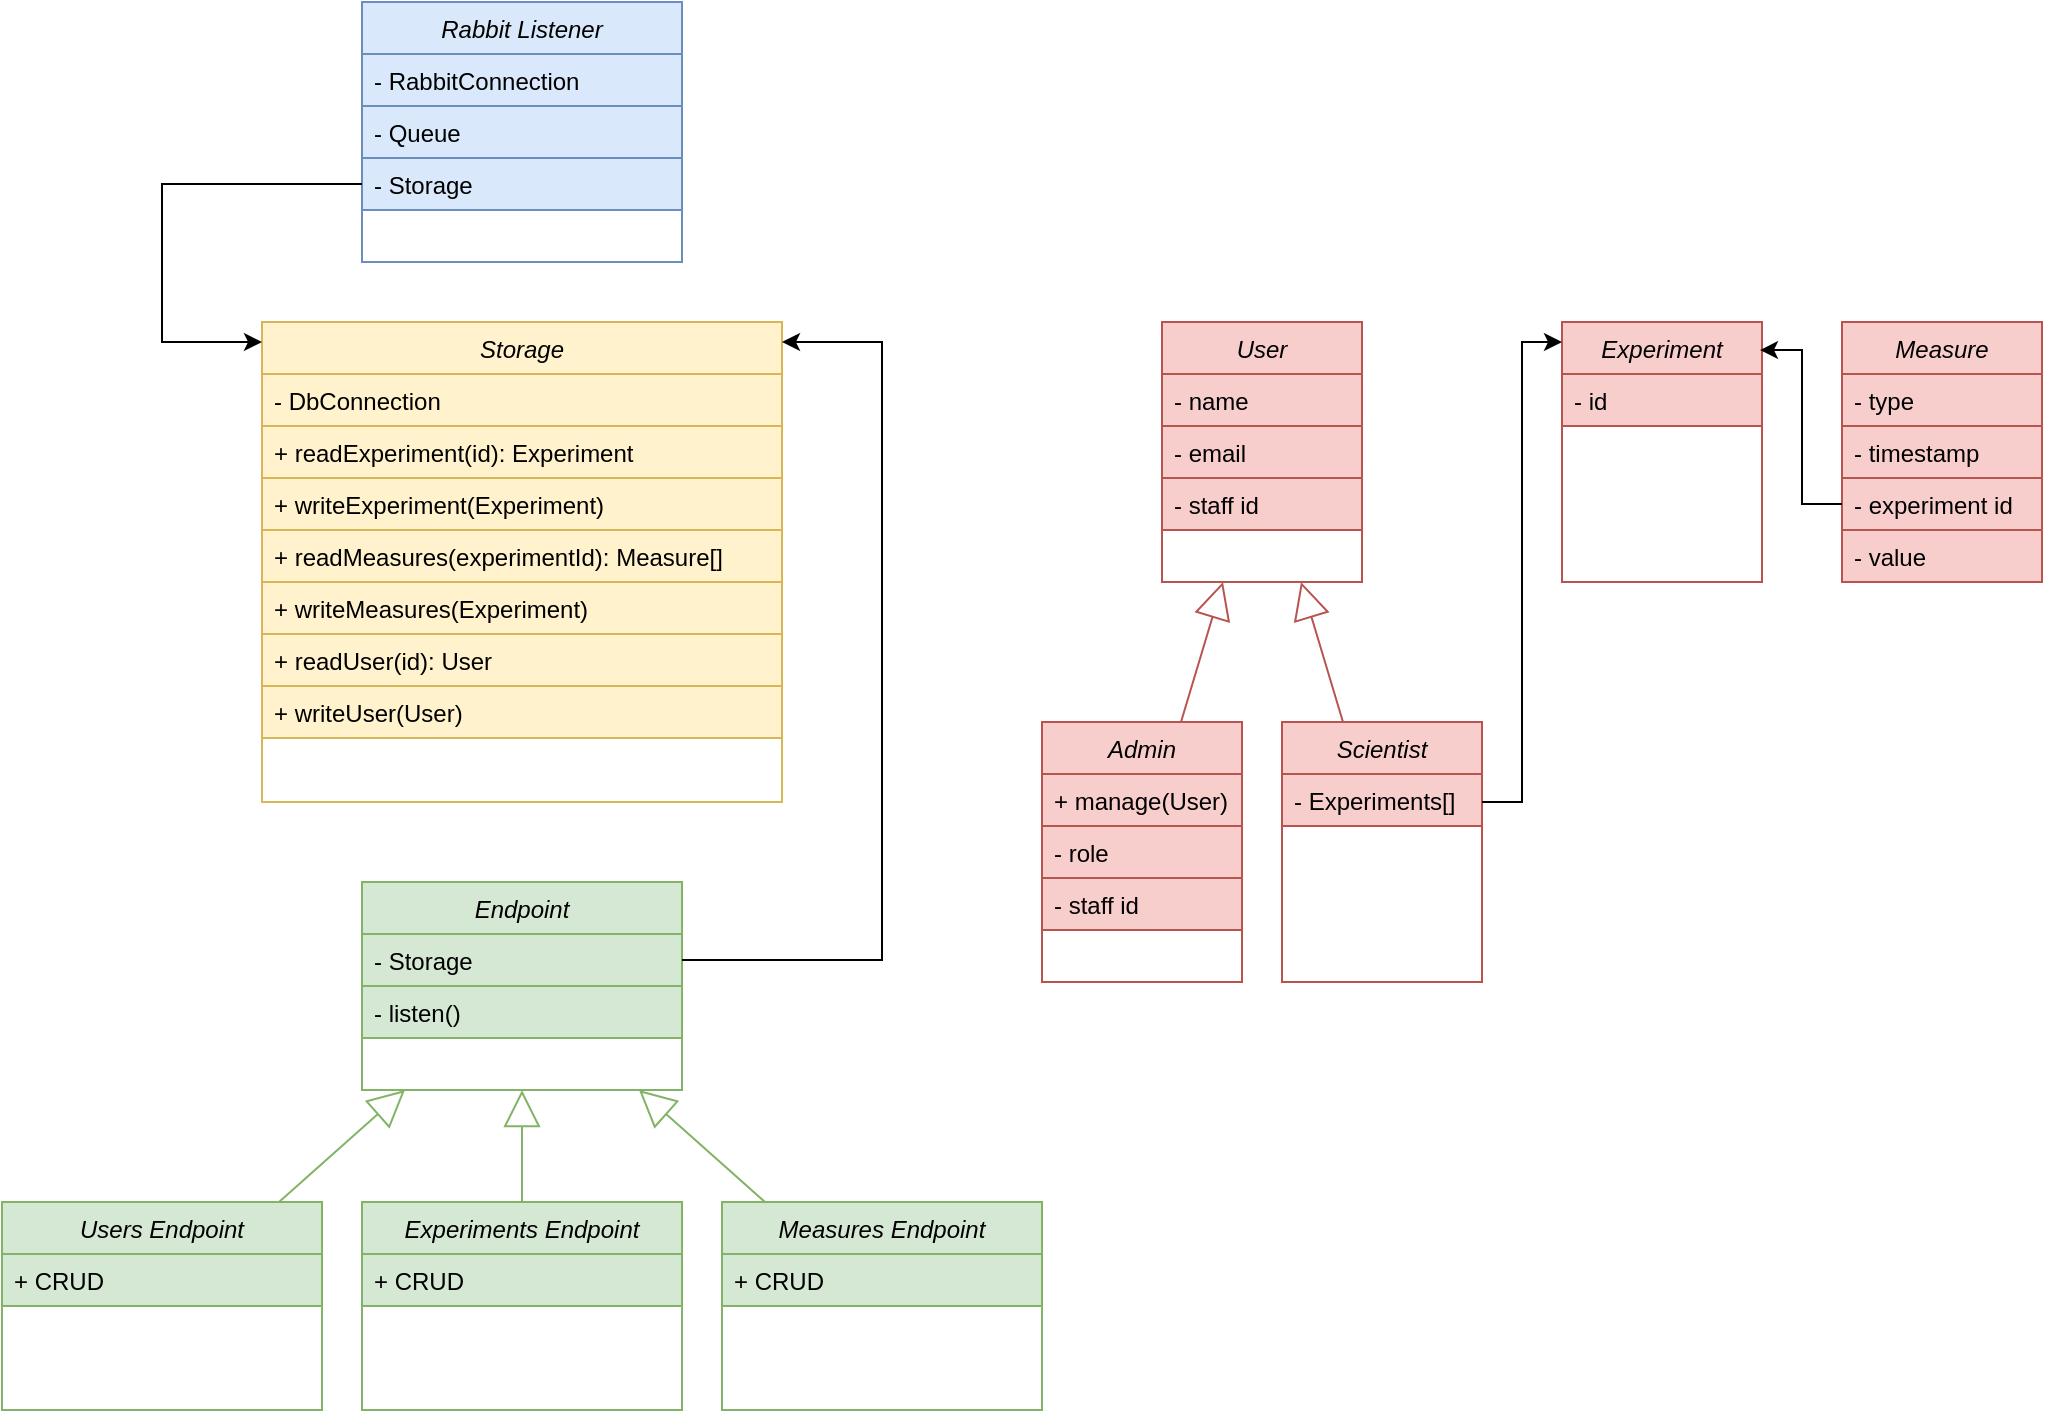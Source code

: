 <mxfile version="17.1.3" type="device"><diagram id="C5RBs43oDa-KdzZeNtuy" name="Page-1"><mxGraphModel dx="1019" dy="1816" grid="1" gridSize="10" guides="1" tooltips="1" connect="1" arrows="1" fold="1" page="1" pageScale="1" pageWidth="827" pageHeight="1169" math="0" shadow="0"><root><mxCell id="WIyWlLk6GJQsqaUBKTNV-0"/><mxCell id="WIyWlLk6GJQsqaUBKTNV-1" parent="WIyWlLk6GJQsqaUBKTNV-0"/><mxCell id="zkfFHV4jXpPFQw0GAbJ--0" value="Rabbit Listener" style="swimlane;fontStyle=2;align=center;verticalAlign=top;childLayout=stackLayout;horizontal=1;startSize=26;horizontalStack=0;resizeParent=1;resizeLast=0;collapsible=1;marginBottom=0;rounded=0;shadow=0;strokeWidth=1;fillColor=#dae8fc;strokeColor=#6c8ebf;" parent="WIyWlLk6GJQsqaUBKTNV-1" vertex="1"><mxGeometry x="300" y="-40" width="160" height="130" as="geometry"><mxRectangle x="230" y="140" width="160" height="26" as="alternateBounds"/></mxGeometry></mxCell><mxCell id="zkfFHV4jXpPFQw0GAbJ--1" value="- RabbitConnection" style="text;align=left;verticalAlign=top;spacingLeft=4;spacingRight=4;overflow=hidden;rotatable=0;points=[[0,0.5],[1,0.5]];portConstraint=eastwest;fillColor=#dae8fc;strokeColor=#6c8ebf;" parent="zkfFHV4jXpPFQw0GAbJ--0" vertex="1"><mxGeometry y="26" width="160" height="26" as="geometry"/></mxCell><mxCell id="zkfFHV4jXpPFQw0GAbJ--2" value="- Queue" style="text;align=left;verticalAlign=top;spacingLeft=4;spacingRight=4;overflow=hidden;rotatable=0;points=[[0,0.5],[1,0.5]];portConstraint=eastwest;rounded=0;shadow=0;html=0;fillColor=#dae8fc;strokeColor=#6c8ebf;" parent="zkfFHV4jXpPFQw0GAbJ--0" vertex="1"><mxGeometry y="52" width="160" height="26" as="geometry"/></mxCell><mxCell id="zkfFHV4jXpPFQw0GAbJ--3" value="- Storage" style="text;align=left;verticalAlign=top;spacingLeft=4;spacingRight=4;overflow=hidden;rotatable=0;points=[[0,0.5],[1,0.5]];portConstraint=eastwest;rounded=0;shadow=0;html=0;fillColor=#dae8fc;strokeColor=#6c8ebf;" parent="zkfFHV4jXpPFQw0GAbJ--0" vertex="1"><mxGeometry y="78" width="160" height="26" as="geometry"/></mxCell><mxCell id="oioEcrL11oFxrHYC6nuA-0" value="Storage" style="swimlane;fontStyle=2;align=center;verticalAlign=top;childLayout=stackLayout;horizontal=1;startSize=26;horizontalStack=0;resizeParent=1;resizeLast=0;collapsible=1;marginBottom=0;rounded=0;shadow=0;strokeWidth=1;fillColor=#fff2cc;strokeColor=#d6b656;" vertex="1" parent="WIyWlLk6GJQsqaUBKTNV-1"><mxGeometry x="250" y="120" width="260" height="240" as="geometry"><mxRectangle x="230" y="140" width="160" height="26" as="alternateBounds"/></mxGeometry></mxCell><mxCell id="oioEcrL11oFxrHYC6nuA-1" value="- DbConnection" style="text;align=left;verticalAlign=top;spacingLeft=4;spacingRight=4;overflow=hidden;rotatable=0;points=[[0,0.5],[1,0.5]];portConstraint=eastwest;fillColor=#fff2cc;strokeColor=#d6b656;" vertex="1" parent="oioEcrL11oFxrHYC6nuA-0"><mxGeometry y="26" width="260" height="26" as="geometry"/></mxCell><mxCell id="oioEcrL11oFxrHYC6nuA-4" value="+ readExperiment(id): Experiment" style="text;align=left;verticalAlign=top;spacingLeft=4;spacingRight=4;overflow=hidden;rotatable=0;points=[[0,0.5],[1,0.5]];portConstraint=eastwest;fillColor=#fff2cc;strokeColor=#d6b656;" vertex="1" parent="oioEcrL11oFxrHYC6nuA-0"><mxGeometry y="52" width="260" height="26" as="geometry"/></mxCell><mxCell id="oioEcrL11oFxrHYC6nuA-5" value="+ writeExperiment(Experiment)" style="text;align=left;verticalAlign=top;spacingLeft=4;spacingRight=4;overflow=hidden;rotatable=0;points=[[0,0.5],[1,0.5]];portConstraint=eastwest;fillColor=#fff2cc;strokeColor=#d6b656;" vertex="1" parent="oioEcrL11oFxrHYC6nuA-0"><mxGeometry y="78" width="260" height="26" as="geometry"/></mxCell><mxCell id="oioEcrL11oFxrHYC6nuA-6" value="+ readMeasures(experimentId): Measure[]" style="text;align=left;verticalAlign=top;spacingLeft=4;spacingRight=4;overflow=hidden;rotatable=0;points=[[0,0.5],[1,0.5]];portConstraint=eastwest;fillColor=#fff2cc;strokeColor=#d6b656;" vertex="1" parent="oioEcrL11oFxrHYC6nuA-0"><mxGeometry y="104" width="260" height="26" as="geometry"/></mxCell><mxCell id="oioEcrL11oFxrHYC6nuA-7" value="+ writeMeasures(Experiment)" style="text;align=left;verticalAlign=top;spacingLeft=4;spacingRight=4;overflow=hidden;rotatable=0;points=[[0,0.5],[1,0.5]];portConstraint=eastwest;fillColor=#fff2cc;strokeColor=#d6b656;" vertex="1" parent="oioEcrL11oFxrHYC6nuA-0"><mxGeometry y="130" width="260" height="26" as="geometry"/></mxCell><mxCell id="oioEcrL11oFxrHYC6nuA-8" value="+ readUser(id): User" style="text;align=left;verticalAlign=top;spacingLeft=4;spacingRight=4;overflow=hidden;rotatable=0;points=[[0,0.5],[1,0.5]];portConstraint=eastwest;fillColor=#fff2cc;strokeColor=#d6b656;" vertex="1" parent="oioEcrL11oFxrHYC6nuA-0"><mxGeometry y="156" width="260" height="26" as="geometry"/></mxCell><mxCell id="oioEcrL11oFxrHYC6nuA-9" value="+ writeUser(User)" style="text;align=left;verticalAlign=top;spacingLeft=4;spacingRight=4;overflow=hidden;rotatable=0;points=[[0,0.5],[1,0.5]];portConstraint=eastwest;fillColor=#fff2cc;strokeColor=#d6b656;" vertex="1" parent="oioEcrL11oFxrHYC6nuA-0"><mxGeometry y="182" width="260" height="26" as="geometry"/></mxCell><mxCell id="oioEcrL11oFxrHYC6nuA-10" value="User" style="swimlane;fontStyle=2;align=center;verticalAlign=top;childLayout=stackLayout;horizontal=1;startSize=26;horizontalStack=0;resizeParent=1;resizeLast=0;collapsible=1;marginBottom=0;rounded=0;shadow=0;strokeWidth=1;fillColor=#f8cecc;strokeColor=#b85450;" vertex="1" parent="WIyWlLk6GJQsqaUBKTNV-1"><mxGeometry x="700" y="120" width="100" height="130" as="geometry"><mxRectangle x="230" y="140" width="160" height="26" as="alternateBounds"/></mxGeometry></mxCell><mxCell id="oioEcrL11oFxrHYC6nuA-11" value="- name" style="text;align=left;verticalAlign=top;spacingLeft=4;spacingRight=4;overflow=hidden;rotatable=0;points=[[0,0.5],[1,0.5]];portConstraint=eastwest;fillColor=#f8cecc;strokeColor=#b85450;" vertex="1" parent="oioEcrL11oFxrHYC6nuA-10"><mxGeometry y="26" width="100" height="26" as="geometry"/></mxCell><mxCell id="oioEcrL11oFxrHYC6nuA-13" value="- email" style="text;align=left;verticalAlign=top;spacingLeft=4;spacingRight=4;overflow=hidden;rotatable=0;points=[[0,0.5],[1,0.5]];portConstraint=eastwest;fillColor=#f8cecc;strokeColor=#b85450;" vertex="1" parent="oioEcrL11oFxrHYC6nuA-10"><mxGeometry y="52" width="100" height="26" as="geometry"/></mxCell><mxCell id="oioEcrL11oFxrHYC6nuA-14" value="- staff id" style="text;align=left;verticalAlign=top;spacingLeft=4;spacingRight=4;overflow=hidden;rotatable=0;points=[[0,0.5],[1,0.5]];portConstraint=eastwest;fillColor=#f8cecc;strokeColor=#b85450;" vertex="1" parent="oioEcrL11oFxrHYC6nuA-10"><mxGeometry y="78" width="100" height="26" as="geometry"/></mxCell><mxCell id="oioEcrL11oFxrHYC6nuA-18" style="edgeStyle=orthogonalEdgeStyle;rounded=0;orthogonalLoop=1;jettySize=auto;html=1;exitX=0;exitY=0.5;exitDx=0;exitDy=0;" edge="1" parent="WIyWlLk6GJQsqaUBKTNV-1" source="zkfFHV4jXpPFQw0GAbJ--3" target="oioEcrL11oFxrHYC6nuA-0"><mxGeometry relative="1" as="geometry"><Array as="points"><mxPoint x="200" y="51"/><mxPoint x="200" y="130"/></Array></mxGeometry></mxCell><mxCell id="oioEcrL11oFxrHYC6nuA-19" value="Experiment" style="swimlane;fontStyle=2;align=center;verticalAlign=top;childLayout=stackLayout;horizontal=1;startSize=26;horizontalStack=0;resizeParent=1;resizeLast=0;collapsible=1;marginBottom=0;rounded=0;shadow=0;strokeWidth=1;fillColor=#f8cecc;strokeColor=#b85450;" vertex="1" parent="WIyWlLk6GJQsqaUBKTNV-1"><mxGeometry x="900" y="120" width="100" height="130" as="geometry"><mxRectangle x="230" y="140" width="160" height="26" as="alternateBounds"/></mxGeometry></mxCell><mxCell id="oioEcrL11oFxrHYC6nuA-20" value="- id" style="text;align=left;verticalAlign=top;spacingLeft=4;spacingRight=4;overflow=hidden;rotatable=0;points=[[0,0.5],[1,0.5]];portConstraint=eastwest;fillColor=#f8cecc;strokeColor=#b85450;" vertex="1" parent="oioEcrL11oFxrHYC6nuA-19"><mxGeometry y="26" width="100" height="26" as="geometry"/></mxCell><mxCell id="oioEcrL11oFxrHYC6nuA-24" value="Measure" style="swimlane;fontStyle=2;align=center;verticalAlign=top;childLayout=stackLayout;horizontal=1;startSize=26;horizontalStack=0;resizeParent=1;resizeLast=0;collapsible=1;marginBottom=0;rounded=0;shadow=0;strokeWidth=1;fillColor=#f8cecc;strokeColor=#b85450;" vertex="1" parent="WIyWlLk6GJQsqaUBKTNV-1"><mxGeometry x="1040" y="120" width="100" height="130" as="geometry"><mxRectangle x="230" y="140" width="160" height="26" as="alternateBounds"/></mxGeometry></mxCell><mxCell id="oioEcrL11oFxrHYC6nuA-25" value="- type" style="text;align=left;verticalAlign=top;spacingLeft=4;spacingRight=4;overflow=hidden;rotatable=0;points=[[0,0.5],[1,0.5]];portConstraint=eastwest;fillColor=#f8cecc;strokeColor=#b85450;" vertex="1" parent="oioEcrL11oFxrHYC6nuA-24"><mxGeometry y="26" width="100" height="26" as="geometry"/></mxCell><mxCell id="oioEcrL11oFxrHYC6nuA-32" value="- timestamp" style="text;align=left;verticalAlign=top;spacingLeft=4;spacingRight=4;overflow=hidden;rotatable=0;points=[[0,0.5],[1,0.5]];portConstraint=eastwest;fillColor=#f8cecc;strokeColor=#b85450;" vertex="1" parent="oioEcrL11oFxrHYC6nuA-24"><mxGeometry y="52" width="100" height="26" as="geometry"/></mxCell><mxCell id="oioEcrL11oFxrHYC6nuA-33" value="- experiment id" style="text;align=left;verticalAlign=top;spacingLeft=4;spacingRight=4;overflow=hidden;rotatable=0;points=[[0,0.5],[1,0.5]];portConstraint=eastwest;fillColor=#f8cecc;strokeColor=#b85450;" vertex="1" parent="oioEcrL11oFxrHYC6nuA-24"><mxGeometry y="78" width="100" height="26" as="geometry"/></mxCell><mxCell id="oioEcrL11oFxrHYC6nuA-34" value="- value" style="text;align=left;verticalAlign=top;spacingLeft=4;spacingRight=4;overflow=hidden;rotatable=0;points=[[0,0.5],[1,0.5]];portConstraint=eastwest;fillColor=#f8cecc;strokeColor=#b85450;" vertex="1" parent="oioEcrL11oFxrHYC6nuA-24"><mxGeometry y="104" width="100" height="26" as="geometry"/></mxCell><mxCell id="oioEcrL11oFxrHYC6nuA-35" style="edgeStyle=orthogonalEdgeStyle;rounded=0;orthogonalLoop=1;jettySize=auto;html=1;entryX=0.99;entryY=0.108;entryDx=0;entryDy=0;entryPerimeter=0;fillColor=#f8cecc;strokeColor=#000000;" edge="1" parent="WIyWlLk6GJQsqaUBKTNV-1" source="oioEcrL11oFxrHYC6nuA-33" target="oioEcrL11oFxrHYC6nuA-19"><mxGeometry relative="1" as="geometry"/></mxCell><mxCell id="oioEcrL11oFxrHYC6nuA-41" value="Scientist" style="swimlane;fontStyle=2;align=center;verticalAlign=top;childLayout=stackLayout;horizontal=1;startSize=26;horizontalStack=0;resizeParent=1;resizeLast=0;collapsible=1;marginBottom=0;rounded=0;shadow=0;strokeWidth=1;fillColor=#f8cecc;strokeColor=#b85450;" vertex="1" parent="WIyWlLk6GJQsqaUBKTNV-1"><mxGeometry x="760" y="320" width="100" height="130" as="geometry"><mxRectangle x="230" y="140" width="160" height="26" as="alternateBounds"/></mxGeometry></mxCell><mxCell id="oioEcrL11oFxrHYC6nuA-42" value="- Experiments[]" style="text;align=left;verticalAlign=top;spacingLeft=4;spacingRight=4;overflow=hidden;rotatable=0;points=[[0,0.5],[1,0.5]];portConstraint=eastwest;fillColor=#f8cecc;strokeColor=#b85450;" vertex="1" parent="oioEcrL11oFxrHYC6nuA-41"><mxGeometry y="26" width="100" height="26" as="geometry"/></mxCell><mxCell id="oioEcrL11oFxrHYC6nuA-47" value="" style="endArrow=block;endSize=16;endFill=0;html=1;rounded=0;strokeColor=#b85450;fillColor=#f8cecc;" edge="1" parent="WIyWlLk6GJQsqaUBKTNV-1" source="oioEcrL11oFxrHYC6nuA-41" target="oioEcrL11oFxrHYC6nuA-10"><mxGeometry width="160" relative="1" as="geometry"><mxPoint x="985" y="370" as="sourcePoint"/><mxPoint x="1145" y="370" as="targetPoint"/></mxGeometry></mxCell><mxCell id="oioEcrL11oFxrHYC6nuA-48" value="Admin" style="swimlane;fontStyle=2;align=center;verticalAlign=top;childLayout=stackLayout;horizontal=1;startSize=26;horizontalStack=0;resizeParent=1;resizeLast=0;collapsible=1;marginBottom=0;rounded=0;shadow=0;strokeWidth=1;fillColor=#f8cecc;strokeColor=#b85450;" vertex="1" parent="WIyWlLk6GJQsqaUBKTNV-1"><mxGeometry x="640" y="320" width="100" height="130" as="geometry"><mxRectangle x="230" y="140" width="160" height="26" as="alternateBounds"/></mxGeometry></mxCell><mxCell id="oioEcrL11oFxrHYC6nuA-49" value="+ manage(User)" style="text;align=left;verticalAlign=top;spacingLeft=4;spacingRight=4;overflow=hidden;rotatable=0;points=[[0,0.5],[1,0.5]];portConstraint=eastwest;fillColor=#f8cecc;strokeColor=#b85450;" vertex="1" parent="oioEcrL11oFxrHYC6nuA-48"><mxGeometry y="26" width="100" height="26" as="geometry"/></mxCell><mxCell id="oioEcrL11oFxrHYC6nuA-50" value="- role" style="text;align=left;verticalAlign=top;spacingLeft=4;spacingRight=4;overflow=hidden;rotatable=0;points=[[0,0.5],[1,0.5]];portConstraint=eastwest;fillColor=#f8cecc;strokeColor=#b85450;" vertex="1" parent="oioEcrL11oFxrHYC6nuA-48"><mxGeometry y="52" width="100" height="26" as="geometry"/></mxCell><mxCell id="oioEcrL11oFxrHYC6nuA-52" value="- staff id" style="text;align=left;verticalAlign=top;spacingLeft=4;spacingRight=4;overflow=hidden;rotatable=0;points=[[0,0.5],[1,0.5]];portConstraint=eastwest;fillColor=#f8cecc;strokeColor=#b85450;" vertex="1" parent="oioEcrL11oFxrHYC6nuA-48"><mxGeometry y="78" width="100" height="26" as="geometry"/></mxCell><mxCell id="oioEcrL11oFxrHYC6nuA-53" value="" style="endArrow=block;endSize=16;endFill=0;html=1;rounded=0;strokeColor=#b85450;fillColor=#f8cecc;" edge="1" parent="WIyWlLk6GJQsqaUBKTNV-1" source="oioEcrL11oFxrHYC6nuA-48" target="oioEcrL11oFxrHYC6nuA-10"><mxGeometry width="160" relative="1" as="geometry"><mxPoint x="719.211" y="320" as="sourcePoint"/><mxPoint x="750.789" y="260" as="targetPoint"/></mxGeometry></mxCell><mxCell id="oioEcrL11oFxrHYC6nuA-54" style="edgeStyle=orthogonalEdgeStyle;rounded=0;orthogonalLoop=1;jettySize=auto;html=1;strokeColor=#000000;fillColor=#f8cecc;" edge="1" parent="WIyWlLk6GJQsqaUBKTNV-1" source="oioEcrL11oFxrHYC6nuA-42" target="oioEcrL11oFxrHYC6nuA-19"><mxGeometry relative="1" as="geometry"><Array as="points"><mxPoint x="880" y="360"/><mxPoint x="880" y="130"/></Array></mxGeometry></mxCell><mxCell id="oioEcrL11oFxrHYC6nuA-55" value="Users Endpoint" style="swimlane;fontStyle=2;align=center;verticalAlign=top;childLayout=stackLayout;horizontal=1;startSize=26;horizontalStack=0;resizeParent=1;resizeLast=0;collapsible=1;marginBottom=0;rounded=0;shadow=0;strokeWidth=1;fillColor=#d5e8d4;strokeColor=#82b366;" vertex="1" parent="WIyWlLk6GJQsqaUBKTNV-1"><mxGeometry x="120" y="560" width="160" height="104" as="geometry"><mxRectangle x="230" y="140" width="160" height="26" as="alternateBounds"/></mxGeometry></mxCell><mxCell id="oioEcrL11oFxrHYC6nuA-56" value="+ CRUD" style="text;align=left;verticalAlign=top;spacingLeft=4;spacingRight=4;overflow=hidden;rotatable=0;points=[[0,0.5],[1,0.5]];portConstraint=eastwest;fillColor=#d5e8d4;strokeColor=#82b366;" vertex="1" parent="oioEcrL11oFxrHYC6nuA-55"><mxGeometry y="26" width="160" height="26" as="geometry"/></mxCell><mxCell id="oioEcrL11oFxrHYC6nuA-59" value="Experiments Endpoint" style="swimlane;fontStyle=2;align=center;verticalAlign=top;childLayout=stackLayout;horizontal=1;startSize=26;horizontalStack=0;resizeParent=1;resizeLast=0;collapsible=1;marginBottom=0;rounded=0;shadow=0;strokeWidth=1;fillColor=#d5e8d4;strokeColor=#82b366;" vertex="1" parent="WIyWlLk6GJQsqaUBKTNV-1"><mxGeometry x="300" y="560" width="160" height="104" as="geometry"><mxRectangle x="230" y="140" width="160" height="26" as="alternateBounds"/></mxGeometry></mxCell><mxCell id="oioEcrL11oFxrHYC6nuA-60" value="+ CRUD" style="text;align=left;verticalAlign=top;spacingLeft=4;spacingRight=4;overflow=hidden;rotatable=0;points=[[0,0.5],[1,0.5]];portConstraint=eastwest;fillColor=#d5e8d4;strokeColor=#82b366;" vertex="1" parent="oioEcrL11oFxrHYC6nuA-59"><mxGeometry y="26" width="160" height="26" as="geometry"/></mxCell><mxCell id="oioEcrL11oFxrHYC6nuA-61" value="Measures Endpoint" style="swimlane;fontStyle=2;align=center;verticalAlign=top;childLayout=stackLayout;horizontal=1;startSize=26;horizontalStack=0;resizeParent=1;resizeLast=0;collapsible=1;marginBottom=0;rounded=0;shadow=0;strokeWidth=1;fillColor=#d5e8d4;strokeColor=#82b366;" vertex="1" parent="WIyWlLk6GJQsqaUBKTNV-1"><mxGeometry x="480" y="560" width="160" height="104" as="geometry"><mxRectangle x="230" y="140" width="160" height="26" as="alternateBounds"/></mxGeometry></mxCell><mxCell id="oioEcrL11oFxrHYC6nuA-62" value="+ CRUD" style="text;align=left;verticalAlign=top;spacingLeft=4;spacingRight=4;overflow=hidden;rotatable=0;points=[[0,0.5],[1,0.5]];portConstraint=eastwest;fillColor=#d5e8d4;strokeColor=#82b366;" vertex="1" parent="oioEcrL11oFxrHYC6nuA-61"><mxGeometry y="26" width="160" height="26" as="geometry"/></mxCell><mxCell id="oioEcrL11oFxrHYC6nuA-63" value="Endpoint" style="swimlane;fontStyle=2;align=center;verticalAlign=top;childLayout=stackLayout;horizontal=1;startSize=26;horizontalStack=0;resizeParent=1;resizeLast=0;collapsible=1;marginBottom=0;rounded=0;shadow=0;strokeWidth=1;fillColor=#d5e8d4;strokeColor=#82b366;" vertex="1" parent="WIyWlLk6GJQsqaUBKTNV-1"><mxGeometry x="300" y="400" width="160" height="104" as="geometry"><mxRectangle x="230" y="140" width="160" height="26" as="alternateBounds"/></mxGeometry></mxCell><mxCell id="oioEcrL11oFxrHYC6nuA-64" value="- Storage" style="text;align=left;verticalAlign=top;spacingLeft=4;spacingRight=4;overflow=hidden;rotatable=0;points=[[0,0.5],[1,0.5]];portConstraint=eastwest;fillColor=#d5e8d4;strokeColor=#82b366;" vertex="1" parent="oioEcrL11oFxrHYC6nuA-63"><mxGeometry y="26" width="160" height="26" as="geometry"/></mxCell><mxCell id="oioEcrL11oFxrHYC6nuA-68" value="- listen()" style="text;align=left;verticalAlign=top;spacingLeft=4;spacingRight=4;overflow=hidden;rotatable=0;points=[[0,0.5],[1,0.5]];portConstraint=eastwest;fillColor=#d5e8d4;strokeColor=#82b366;" vertex="1" parent="oioEcrL11oFxrHYC6nuA-63"><mxGeometry y="52" width="160" height="26" as="geometry"/></mxCell><mxCell id="oioEcrL11oFxrHYC6nuA-65" value="" style="endArrow=block;endSize=16;endFill=0;html=1;rounded=0;strokeColor=#82b366;fillColor=#d5e8d4;" edge="1" parent="WIyWlLk6GJQsqaUBKTNV-1" source="oioEcrL11oFxrHYC6nuA-55" target="oioEcrL11oFxrHYC6nuA-63"><mxGeometry width="160" relative="1" as="geometry"><mxPoint x="-237.25" y="1310" as="sourcePoint"/><mxPoint x="-212.75" y="1240" as="targetPoint"/></mxGeometry></mxCell><mxCell id="oioEcrL11oFxrHYC6nuA-66" value="" style="endArrow=block;endSize=16;endFill=0;html=1;rounded=0;strokeColor=#82b366;fillColor=#d5e8d4;" edge="1" parent="WIyWlLk6GJQsqaUBKTNV-1" source="oioEcrL11oFxrHYC6nuA-59" target="oioEcrL11oFxrHYC6nuA-63"><mxGeometry width="160" relative="1" as="geometry"><mxPoint x="-165" y="850" as="sourcePoint"/><mxPoint x="-95" y="794" as="targetPoint"/></mxGeometry></mxCell><mxCell id="oioEcrL11oFxrHYC6nuA-67" value="" style="endArrow=block;endSize=16;endFill=0;html=1;rounded=0;strokeColor=#82b366;fillColor=#d5e8d4;" edge="1" parent="WIyWlLk6GJQsqaUBKTNV-1" source="oioEcrL11oFxrHYC6nuA-61" target="oioEcrL11oFxrHYC6nuA-63"><mxGeometry width="160" relative="1" as="geometry"><mxPoint x="-30" y="850" as="sourcePoint"/><mxPoint x="-30" y="794" as="targetPoint"/></mxGeometry></mxCell><mxCell id="oioEcrL11oFxrHYC6nuA-69" style="edgeStyle=orthogonalEdgeStyle;rounded=0;orthogonalLoop=1;jettySize=auto;html=1;strokeColor=default;" edge="1" parent="WIyWlLk6GJQsqaUBKTNV-1" source="oioEcrL11oFxrHYC6nuA-64" target="oioEcrL11oFxrHYC6nuA-0"><mxGeometry relative="1" as="geometry"><mxPoint x="550" y="130" as="targetPoint"/><Array as="points"><mxPoint x="560" y="439"/><mxPoint x="560" y="130"/></Array></mxGeometry></mxCell></root></mxGraphModel></diagram></mxfile>